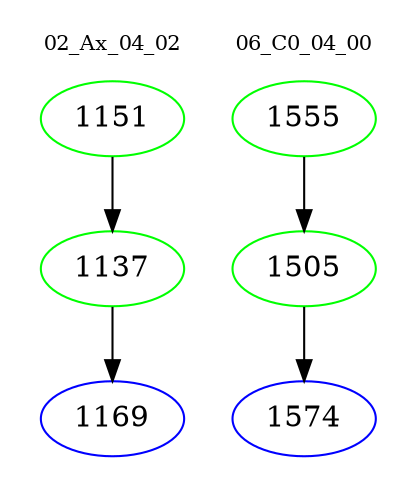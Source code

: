 digraph{
subgraph cluster_0 {
color = white
label = "02_Ax_04_02";
fontsize=10;
T0_1151 [label="1151", color="green"]
T0_1151 -> T0_1137 [color="black"]
T0_1137 [label="1137", color="green"]
T0_1137 -> T0_1169 [color="black"]
T0_1169 [label="1169", color="blue"]
}
subgraph cluster_1 {
color = white
label = "06_C0_04_00";
fontsize=10;
T1_1555 [label="1555", color="green"]
T1_1555 -> T1_1505 [color="black"]
T1_1505 [label="1505", color="green"]
T1_1505 -> T1_1574 [color="black"]
T1_1574 [label="1574", color="blue"]
}
}
